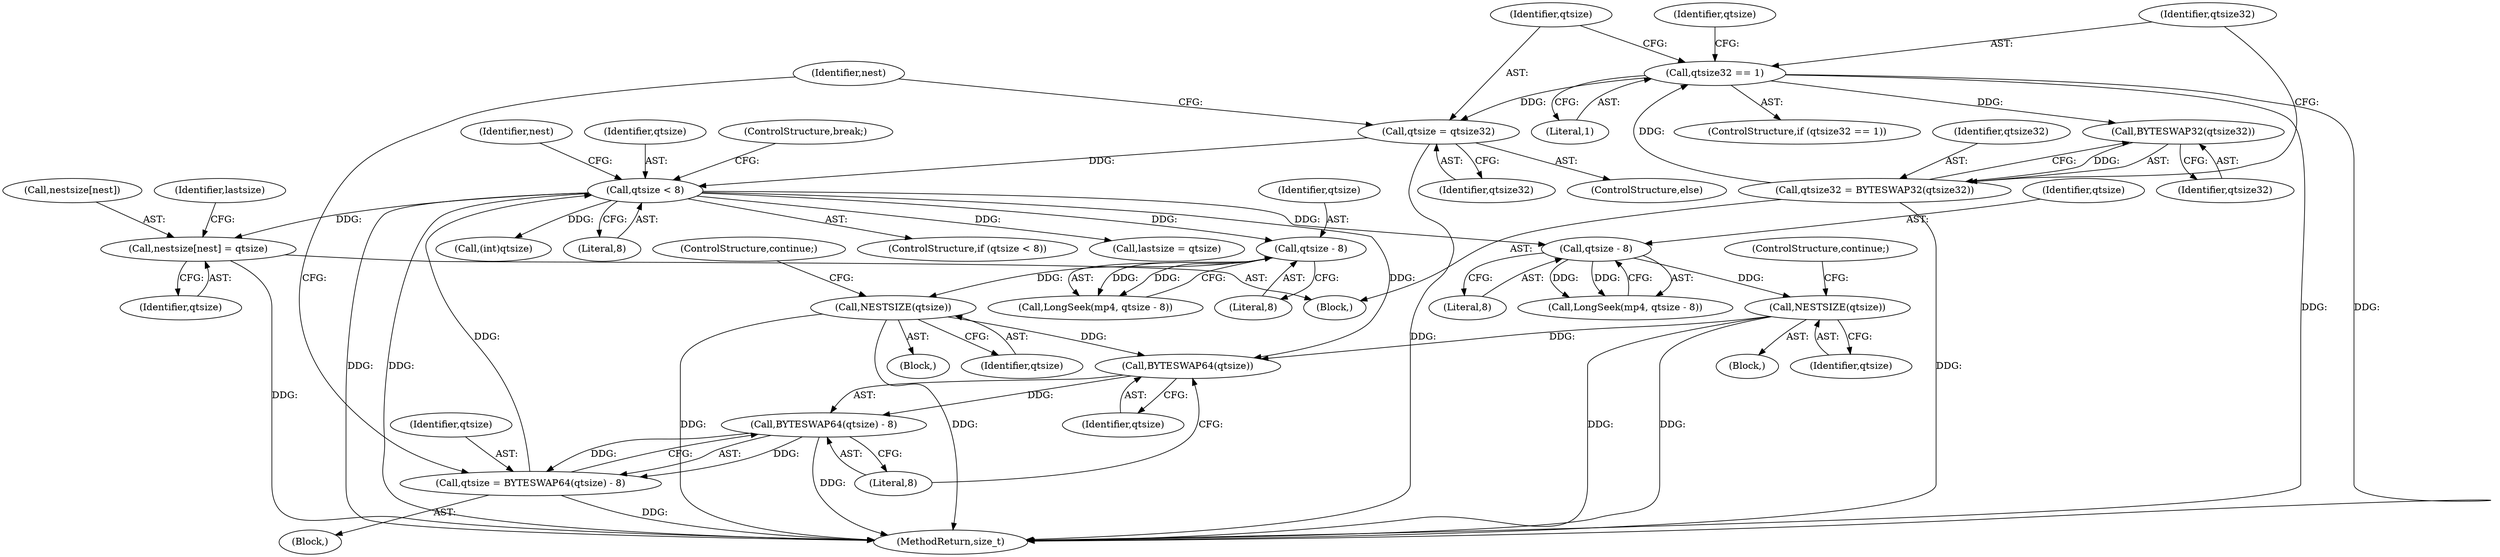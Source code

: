 digraph "0_gpmf-parser_341f12cd5b97ab419e53853ca00176457c9f1681_6@array" {
"1000235" [label="(Call,nestsize[nest] = qtsize)"];
"1000226" [label="(Call,qtsize < 8)"];
"1000220" [label="(Call,qtsize = qtsize32)"];
"1000201" [label="(Call,qtsize32 == 1)"];
"1000196" [label="(Call,qtsize32 = BYTESWAP32(qtsize32))"];
"1000198" [label="(Call,BYTESWAP32(qtsize32))"];
"1000213" [label="(Call,qtsize = BYTESWAP64(qtsize) - 8)"];
"1000215" [label="(Call,BYTESWAP64(qtsize) - 8)"];
"1000216" [label="(Call,BYTESWAP64(qtsize))"];
"1000400" [label="(Call,NESTSIZE(qtsize))"];
"1000397" [label="(Call,qtsize - 8)"];
"1000265" [label="(Call,NESTSIZE(qtsize))"];
"1000262" [label="(Call,qtsize - 8)"];
"1000204" [label="(Block,)"];
"1000227" [label="(Identifier,qtsize)"];
"1000265" [label="(Call,NESTSIZE(qtsize))"];
"1000214" [label="(Identifier,qtsize)"];
"1000201" [label="(Call,qtsize32 == 1)"];
"1000202" [label="(Identifier,qtsize32)"];
"1000394" [label="(Block,)"];
"1000219" [label="(ControlStructure,else)"];
"1000198" [label="(Call,BYTESWAP32(qtsize32))"];
"1000213" [label="(Call,qtsize = BYTESWAP64(qtsize) - 8)"];
"1000401" [label="(Identifier,qtsize)"];
"1000414" [label="(MethodReturn,size_t)"];
"1000400" [label="(Call,NESTSIZE(qtsize))"];
"1000197" [label="(Identifier,qtsize32)"];
"1000224" [label="(Identifier,nest)"];
"1000229" [label="(ControlStructure,break;)"];
"1000241" [label="(Identifier,lastsize)"];
"1000232" [label="(Identifier,nest)"];
"1000178" [label="(Block,)"];
"1000355" [label="(Call,(int)qtsize)"];
"1000218" [label="(Literal,8)"];
"1000266" [label="(Identifier,qtsize)"];
"1000216" [label="(Call,BYTESWAP64(qtsize))"];
"1000228" [label="(Literal,8)"];
"1000395" [label="(Call,LongSeek(mp4, qtsize - 8))"];
"1000262" [label="(Call,qtsize - 8)"];
"1000402" [label="(ControlStructure,continue;)"];
"1000264" [label="(Literal,8)"];
"1000260" [label="(Call,LongSeek(mp4, qtsize - 8))"];
"1000221" [label="(Identifier,qtsize)"];
"1000397" [label="(Call,qtsize - 8)"];
"1000200" [label="(ControlStructure,if (qtsize32 == 1))"];
"1000267" [label="(ControlStructure,continue;)"];
"1000398" [label="(Identifier,qtsize)"];
"1000263" [label="(Identifier,qtsize)"];
"1000222" [label="(Identifier,qtsize32)"];
"1000220" [label="(Call,qtsize = qtsize32)"];
"1000199" [label="(Identifier,qtsize32)"];
"1000226" [label="(Call,qtsize < 8)"];
"1000259" [label="(Block,)"];
"1000225" [label="(ControlStructure,if (qtsize < 8))"];
"1000240" [label="(Call,lastsize = qtsize)"];
"1000236" [label="(Call,nestsize[nest])"];
"1000215" [label="(Call,BYTESWAP64(qtsize) - 8)"];
"1000239" [label="(Identifier,qtsize)"];
"1000235" [label="(Call,nestsize[nest] = qtsize)"];
"1000203" [label="(Literal,1)"];
"1000196" [label="(Call,qtsize32 = BYTESWAP32(qtsize32))"];
"1000207" [label="(Identifier,qtsize)"];
"1000217" [label="(Identifier,qtsize)"];
"1000399" [label="(Literal,8)"];
"1000235" -> "1000178"  [label="AST: "];
"1000235" -> "1000239"  [label="CFG: "];
"1000236" -> "1000235"  [label="AST: "];
"1000239" -> "1000235"  [label="AST: "];
"1000241" -> "1000235"  [label="CFG: "];
"1000235" -> "1000414"  [label="DDG: "];
"1000226" -> "1000235"  [label="DDG: "];
"1000226" -> "1000225"  [label="AST: "];
"1000226" -> "1000228"  [label="CFG: "];
"1000227" -> "1000226"  [label="AST: "];
"1000228" -> "1000226"  [label="AST: "];
"1000229" -> "1000226"  [label="CFG: "];
"1000232" -> "1000226"  [label="CFG: "];
"1000226" -> "1000414"  [label="DDG: "];
"1000226" -> "1000414"  [label="DDG: "];
"1000226" -> "1000216"  [label="DDG: "];
"1000220" -> "1000226"  [label="DDG: "];
"1000213" -> "1000226"  [label="DDG: "];
"1000226" -> "1000240"  [label="DDG: "];
"1000226" -> "1000262"  [label="DDG: "];
"1000226" -> "1000355"  [label="DDG: "];
"1000226" -> "1000397"  [label="DDG: "];
"1000220" -> "1000219"  [label="AST: "];
"1000220" -> "1000222"  [label="CFG: "];
"1000221" -> "1000220"  [label="AST: "];
"1000222" -> "1000220"  [label="AST: "];
"1000224" -> "1000220"  [label="CFG: "];
"1000220" -> "1000414"  [label="DDG: "];
"1000201" -> "1000220"  [label="DDG: "];
"1000201" -> "1000200"  [label="AST: "];
"1000201" -> "1000203"  [label="CFG: "];
"1000202" -> "1000201"  [label="AST: "];
"1000203" -> "1000201"  [label="AST: "];
"1000207" -> "1000201"  [label="CFG: "];
"1000221" -> "1000201"  [label="CFG: "];
"1000201" -> "1000414"  [label="DDG: "];
"1000201" -> "1000414"  [label="DDG: "];
"1000201" -> "1000198"  [label="DDG: "];
"1000196" -> "1000201"  [label="DDG: "];
"1000196" -> "1000178"  [label="AST: "];
"1000196" -> "1000198"  [label="CFG: "];
"1000197" -> "1000196"  [label="AST: "];
"1000198" -> "1000196"  [label="AST: "];
"1000202" -> "1000196"  [label="CFG: "];
"1000196" -> "1000414"  [label="DDG: "];
"1000198" -> "1000196"  [label="DDG: "];
"1000198" -> "1000199"  [label="CFG: "];
"1000199" -> "1000198"  [label="AST: "];
"1000213" -> "1000204"  [label="AST: "];
"1000213" -> "1000215"  [label="CFG: "];
"1000214" -> "1000213"  [label="AST: "];
"1000215" -> "1000213"  [label="AST: "];
"1000224" -> "1000213"  [label="CFG: "];
"1000213" -> "1000414"  [label="DDG: "];
"1000215" -> "1000213"  [label="DDG: "];
"1000215" -> "1000213"  [label="DDG: "];
"1000215" -> "1000218"  [label="CFG: "];
"1000216" -> "1000215"  [label="AST: "];
"1000218" -> "1000215"  [label="AST: "];
"1000215" -> "1000414"  [label="DDG: "];
"1000216" -> "1000215"  [label="DDG: "];
"1000216" -> "1000217"  [label="CFG: "];
"1000217" -> "1000216"  [label="AST: "];
"1000218" -> "1000216"  [label="CFG: "];
"1000400" -> "1000216"  [label="DDG: "];
"1000265" -> "1000216"  [label="DDG: "];
"1000400" -> "1000394"  [label="AST: "];
"1000400" -> "1000401"  [label="CFG: "];
"1000401" -> "1000400"  [label="AST: "];
"1000402" -> "1000400"  [label="CFG: "];
"1000400" -> "1000414"  [label="DDG: "];
"1000400" -> "1000414"  [label="DDG: "];
"1000397" -> "1000400"  [label="DDG: "];
"1000397" -> "1000395"  [label="AST: "];
"1000397" -> "1000399"  [label="CFG: "];
"1000398" -> "1000397"  [label="AST: "];
"1000399" -> "1000397"  [label="AST: "];
"1000395" -> "1000397"  [label="CFG: "];
"1000397" -> "1000395"  [label="DDG: "];
"1000397" -> "1000395"  [label="DDG: "];
"1000265" -> "1000259"  [label="AST: "];
"1000265" -> "1000266"  [label="CFG: "];
"1000266" -> "1000265"  [label="AST: "];
"1000267" -> "1000265"  [label="CFG: "];
"1000265" -> "1000414"  [label="DDG: "];
"1000265" -> "1000414"  [label="DDG: "];
"1000262" -> "1000265"  [label="DDG: "];
"1000262" -> "1000260"  [label="AST: "];
"1000262" -> "1000264"  [label="CFG: "];
"1000263" -> "1000262"  [label="AST: "];
"1000264" -> "1000262"  [label="AST: "];
"1000260" -> "1000262"  [label="CFG: "];
"1000262" -> "1000260"  [label="DDG: "];
"1000262" -> "1000260"  [label="DDG: "];
}
